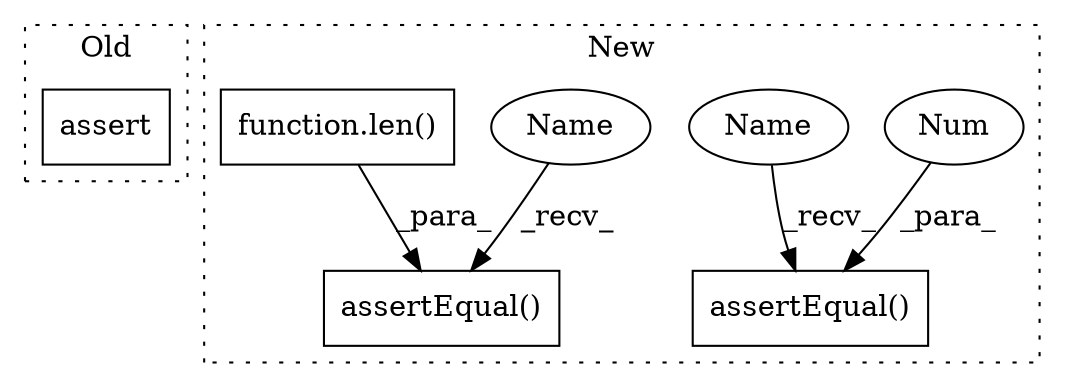digraph G {
subgraph cluster0 {
1 [label="assert" a="65" s="1489" l="7" shape="box"];
label = "Old";
style="dotted";
}
subgraph cluster1 {
2 [label="assertEqual()" a="75" s="1524,1553" l="17,1" shape="box"];
3 [label="Num" a="76" s="1552" l="1" shape="ellipse"];
4 [label="assertEqual()" a="75" s="1472,1514" l="17,1" shape="box"];
5 [label="function.len()" a="75" s="1489,1510" l="4,1" shape="box"];
6 [label="Name" a="87" s="1524" l="4" shape="ellipse"];
7 [label="Name" a="87" s="1472" l="4" shape="ellipse"];
label = "New";
style="dotted";
}
3 -> 2 [label="_para_"];
5 -> 4 [label="_para_"];
6 -> 2 [label="_recv_"];
7 -> 4 [label="_recv_"];
}